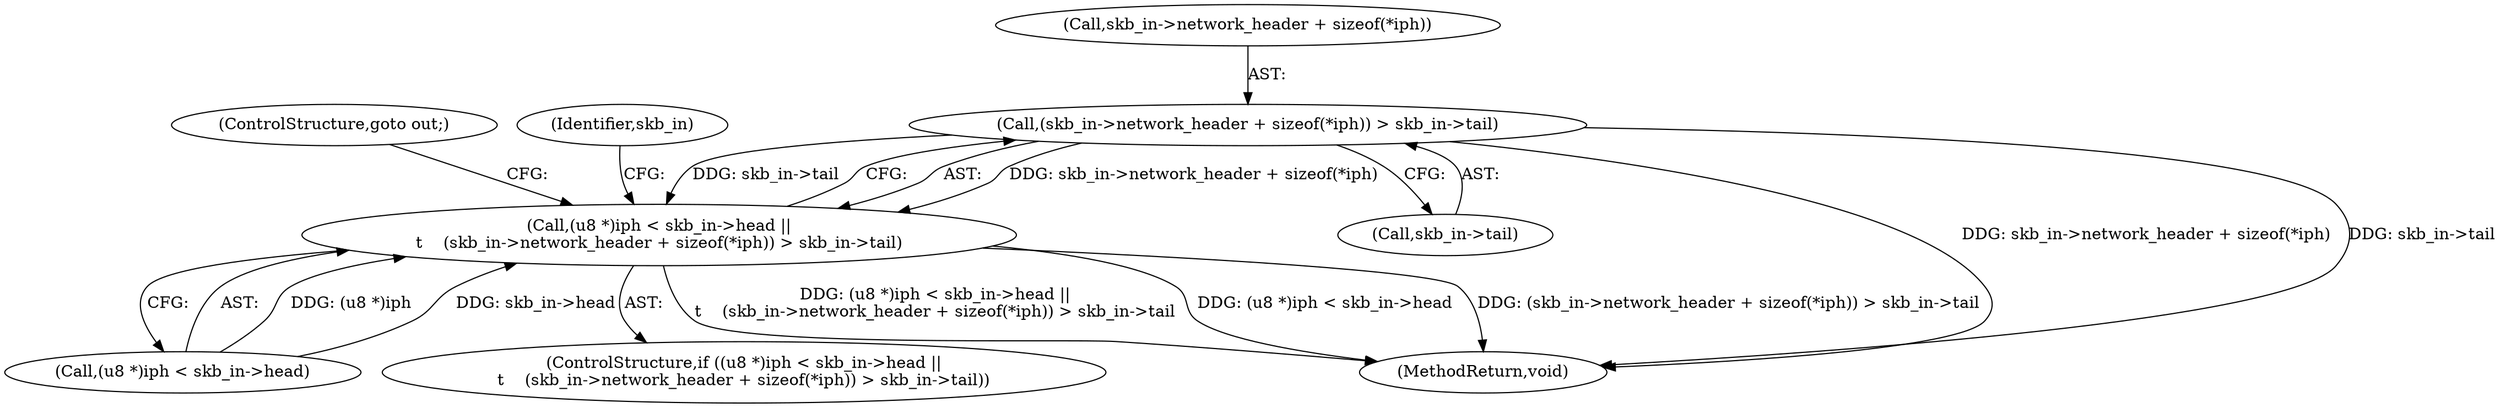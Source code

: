 digraph "0_linux_f6d8bd051c391c1c0458a30b2a7abcd939329259_13@pointer" {
"1000154" [label="(Call,(skb_in->network_header + sizeof(*iph)) > skb_in->tail)"];
"1000146" [label="(Call,(u8 *)iph < skb_in->head ||\n\t    (skb_in->network_header + sizeof(*iph)) > skb_in->tail)"];
"1000154" [label="(Call,(skb_in->network_header + sizeof(*iph)) > skb_in->tail)"];
"1000155" [label="(Call,skb_in->network_header + sizeof(*iph))"];
"1000145" [label="(ControlStructure,if ((u8 *)iph < skb_in->head ||\n\t    (skb_in->network_header + sizeof(*iph)) > skb_in->tail))"];
"1000146" [label="(Call,(u8 *)iph < skb_in->head ||\n\t    (skb_in->network_header + sizeof(*iph)) > skb_in->tail)"];
"1000165" [label="(ControlStructure,goto out;)"];
"1000162" [label="(Call,skb_in->tail)"];
"1000169" [label="(Identifier,skb_in)"];
"1000475" [label="(MethodReturn,void)"];
"1000147" [label="(Call,(u8 *)iph < skb_in->head)"];
"1000154" -> "1000146"  [label="AST: "];
"1000154" -> "1000162"  [label="CFG: "];
"1000155" -> "1000154"  [label="AST: "];
"1000162" -> "1000154"  [label="AST: "];
"1000146" -> "1000154"  [label="CFG: "];
"1000154" -> "1000475"  [label="DDG: skb_in->network_header + sizeof(*iph)"];
"1000154" -> "1000475"  [label="DDG: skb_in->tail"];
"1000154" -> "1000146"  [label="DDG: skb_in->network_header + sizeof(*iph)"];
"1000154" -> "1000146"  [label="DDG: skb_in->tail"];
"1000146" -> "1000145"  [label="AST: "];
"1000146" -> "1000147"  [label="CFG: "];
"1000147" -> "1000146"  [label="AST: "];
"1000165" -> "1000146"  [label="CFG: "];
"1000169" -> "1000146"  [label="CFG: "];
"1000146" -> "1000475"  [label="DDG: (skb_in->network_header + sizeof(*iph)) > skb_in->tail"];
"1000146" -> "1000475"  [label="DDG: (u8 *)iph < skb_in->head ||\n\t    (skb_in->network_header + sizeof(*iph)) > skb_in->tail"];
"1000146" -> "1000475"  [label="DDG: (u8 *)iph < skb_in->head"];
"1000147" -> "1000146"  [label="DDG: (u8 *)iph"];
"1000147" -> "1000146"  [label="DDG: skb_in->head"];
}

